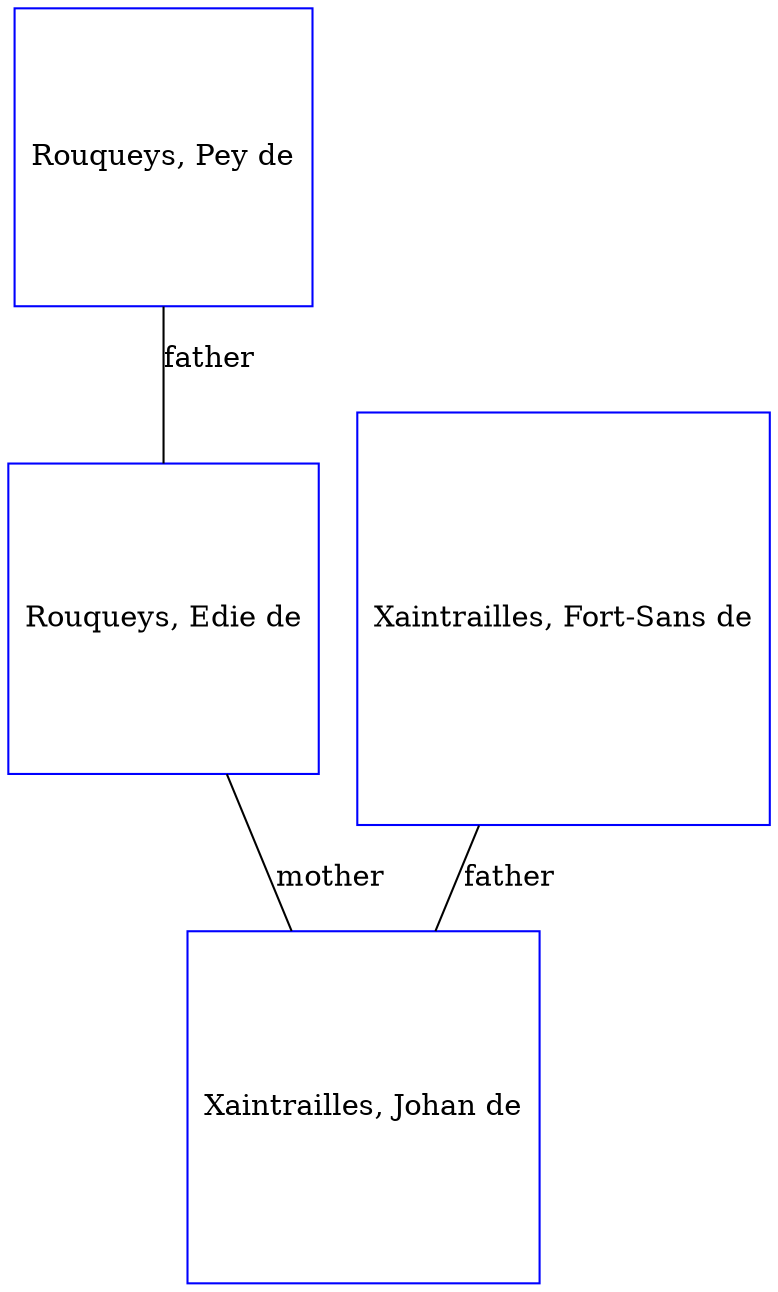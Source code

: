 digraph D {
    edge [dir=none];    node [shape=box];    "023100"   [label="Rouqueys, Pey de", shape=box, regular=1, color="blue"] ;
"022839"   [label="Rouqueys, Edie de", shape=box, regular=1, color="blue"] ;
"022838"   [label="Xaintrailles, Fort-Sans de", shape=box, regular=1, color="blue"] ;
"021855"   [label="Xaintrailles, Johan de", shape=box, regular=1, color="blue"] ;
023100->022839 [label="father",arrowsize=0.0]; 
022839->021855 [label="mother",arrowsize=0.0]; 
022838->021855 [label="father",arrowsize=0.0]; 
}